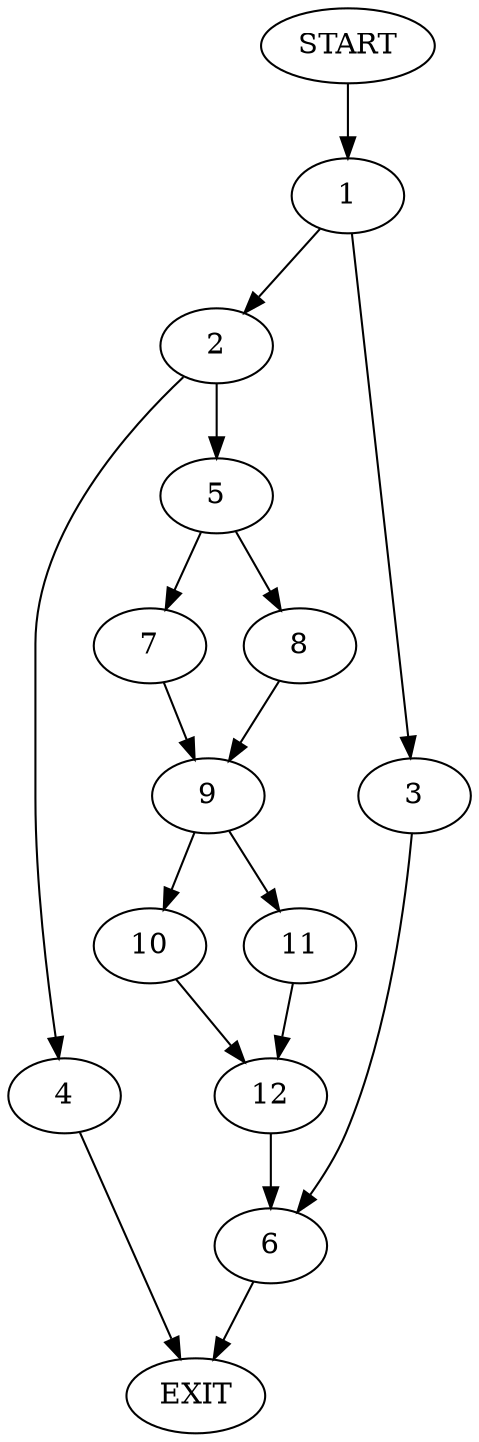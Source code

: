 digraph {
0 [label="START"]
13 [label="EXIT"]
0 -> 1
1 -> 2
1 -> 3
2 -> 4
2 -> 5
3 -> 6
6 -> 13
4 -> 13
5 -> 7
5 -> 8
7 -> 9
8 -> 9
9 -> 10
9 -> 11
10 -> 12
11 -> 12
12 -> 6
}
